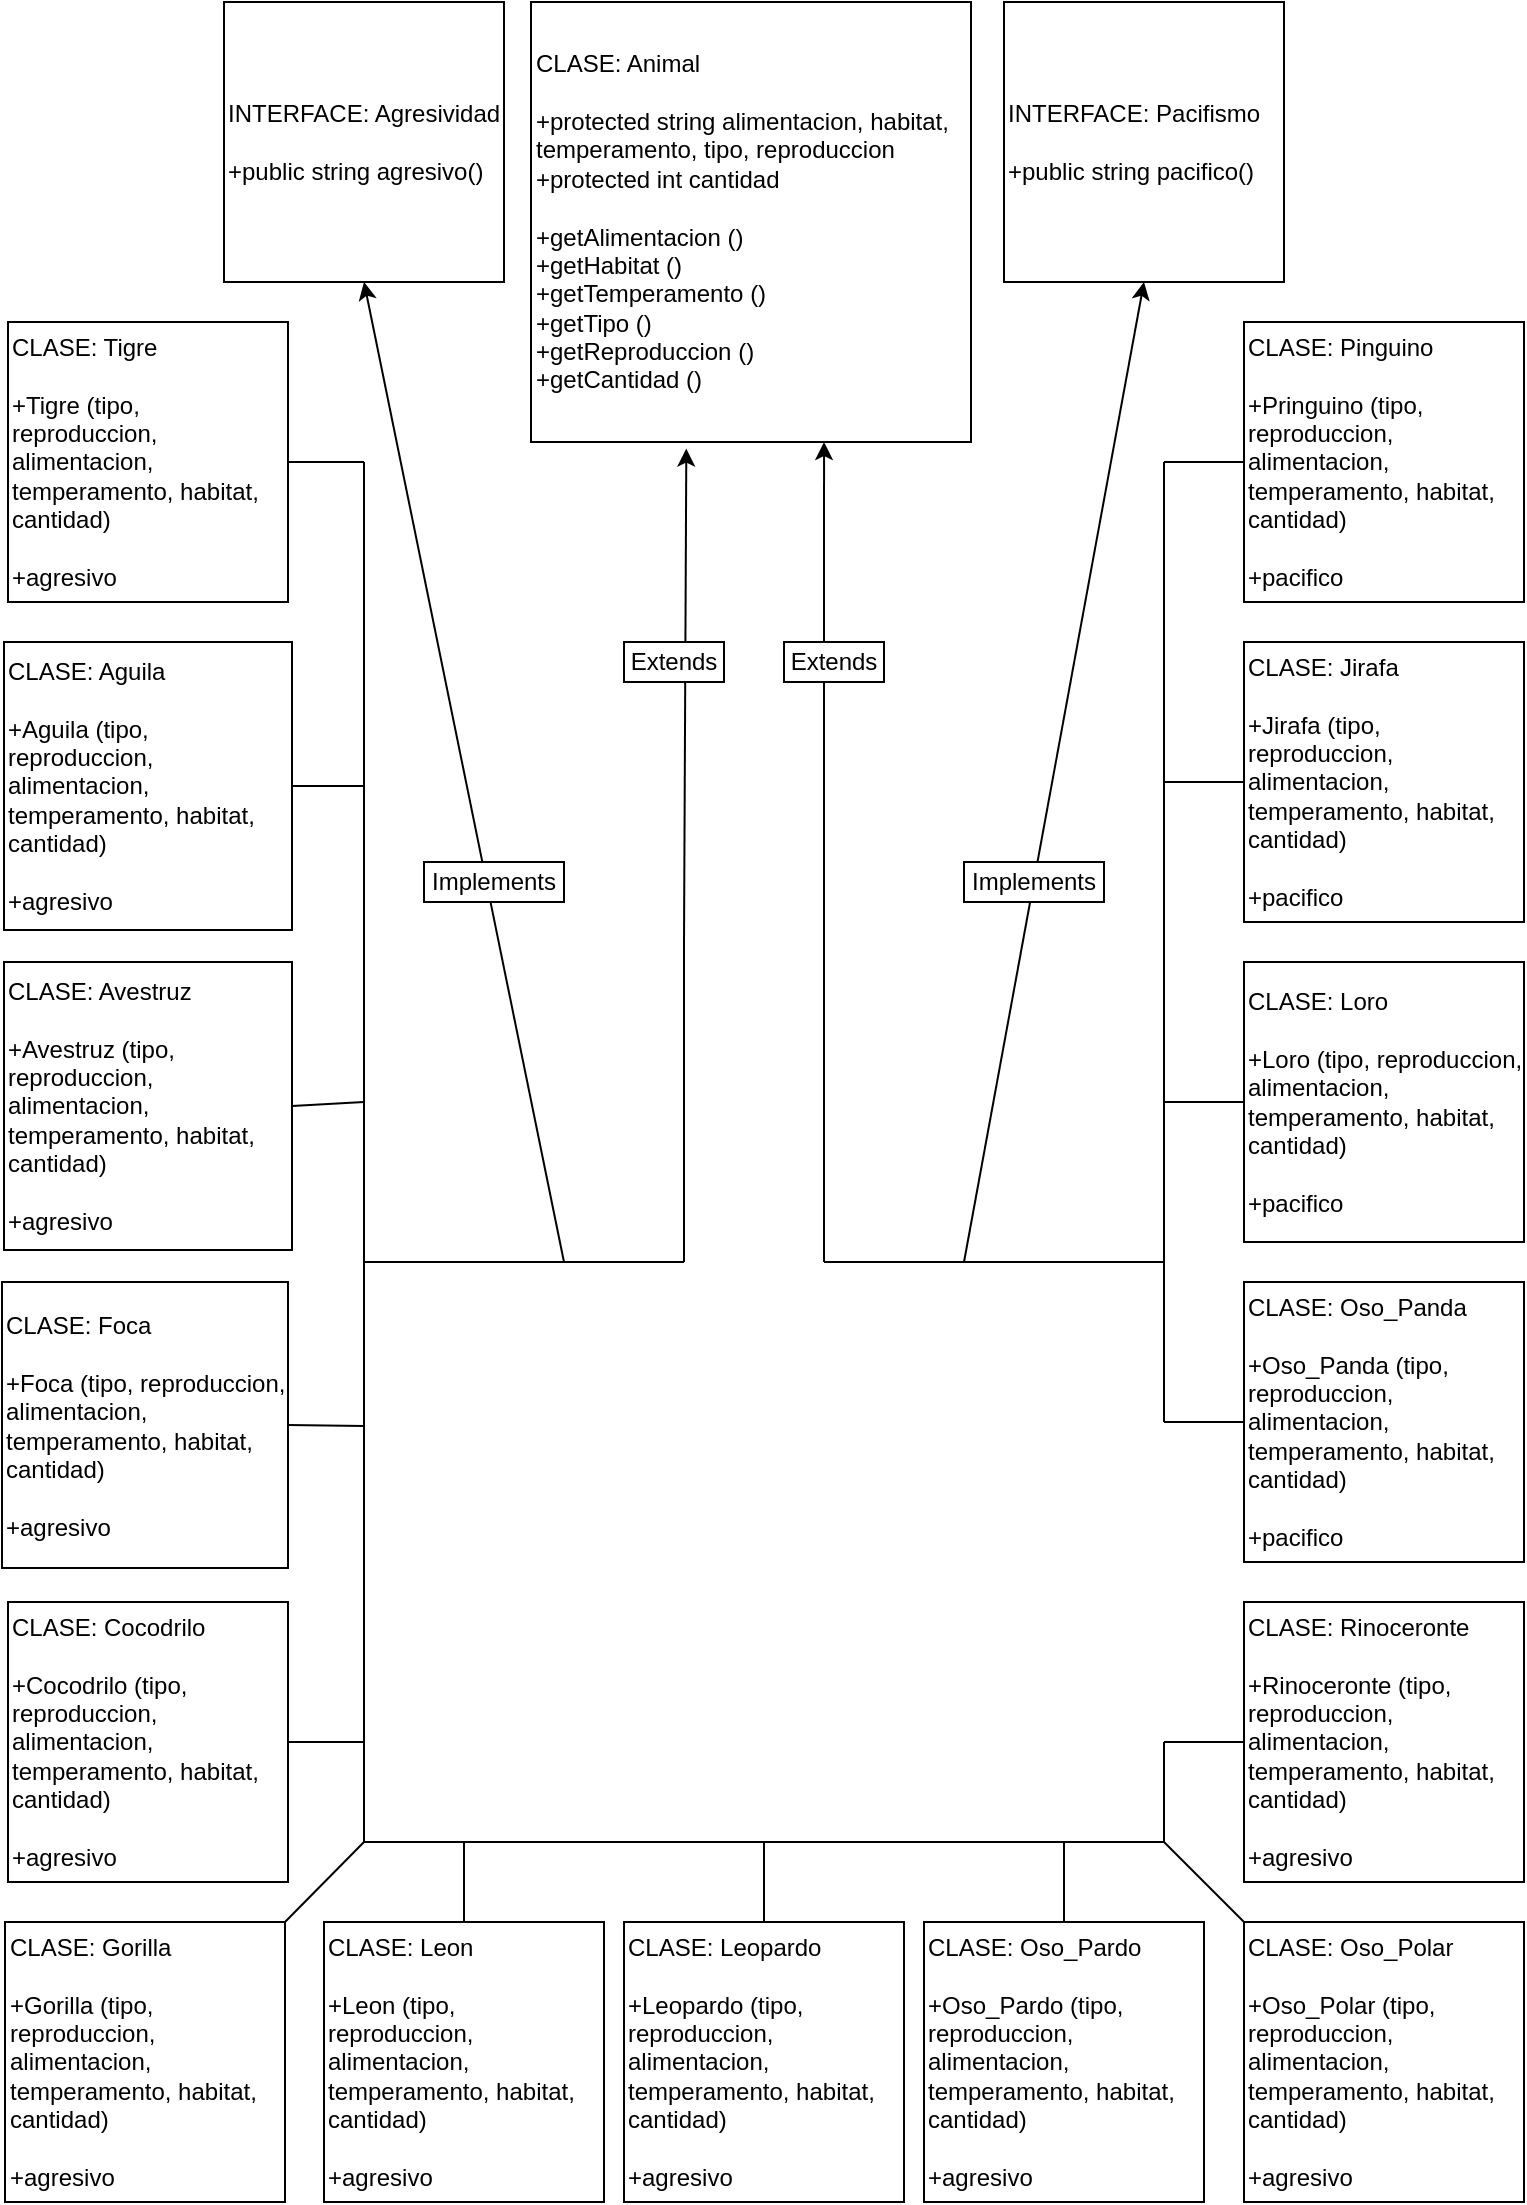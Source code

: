 <mxfile version="13.3.0" type="device"><diagram id="lUJov3urtdd5_MzgiIPW" name="Page-1"><mxGraphModel dx="1038" dy="1749" grid="1" gridSize="10" guides="1" tooltips="1" connect="1" arrows="1" fold="1" page="1" pageScale="1" pageWidth="827" pageHeight="1169" math="0" shadow="0"><root><mxCell id="0"/><mxCell id="1" parent="0"/><mxCell id="87HtvuaeJ26xQWBS1oM6-1" value="CLASE: Animal&lt;br&gt;&lt;br&gt;+protected string alimentacion, habitat, temperamento, tipo, reproduccion&lt;br&gt;+protected int cantidad&lt;br&gt;&lt;br&gt;+getAlimentacion ()&lt;br&gt;+getHabitat ()&lt;br&gt;+getTemperamento ()&lt;br&gt;+getTipo ()&lt;br&gt;+getReproduccion ()&lt;br&gt;+getCantidad ()&lt;br&gt;" style="whiteSpace=wrap;html=1;aspect=fixed;align=left;" vertex="1" parent="1"><mxGeometry x="303.5" y="-1150" width="220" height="220" as="geometry"/></mxCell><mxCell id="87HtvuaeJ26xQWBS1oM6-2" value="CLASE: Aguila&lt;br&gt;&lt;br&gt;+Aguila (tipo, reproduccion, alimentacion, temperamento, habitat, cantidad)&lt;br&gt;&lt;br&gt;+agresivo" style="whiteSpace=wrap;html=1;aspect=fixed;align=left;" vertex="1" parent="1"><mxGeometry x="40" y="-830" width="144" height="144" as="geometry"/></mxCell><mxCell id="87HtvuaeJ26xQWBS1oM6-3" value="CLASE: Avestruz&lt;br&gt;&lt;br&gt;+Avestruz (tipo, reproduccion, alimentacion, temperamento, habitat, cantidad)&lt;br&gt;&lt;br&gt;+agresivo" style="whiteSpace=wrap;html=1;aspect=fixed;align=left;" vertex="1" parent="1"><mxGeometry x="40" y="-670" width="144" height="144" as="geometry"/></mxCell><mxCell id="87HtvuaeJ26xQWBS1oM6-4" value="CLASE: Foca&lt;br&gt;&lt;br&gt;+Foca (tipo, reproduccion, alimentacion, temperamento, habitat, cantidad)&lt;br&gt;&lt;br&gt;+agresivo" style="whiteSpace=wrap;html=1;aspect=fixed;align=left;" vertex="1" parent="1"><mxGeometry x="39" y="-510" width="143" height="143" as="geometry"/></mxCell><mxCell id="87HtvuaeJ26xQWBS1oM6-6" value="CLASE: Cocodrilo&lt;br&gt;&lt;br&gt;+Cocodrilo (tipo, reproduccion, alimentacion, temperamento, habitat, cantidad)&lt;br&gt;&lt;br&gt;+agresivo" style="whiteSpace=wrap;html=1;aspect=fixed;align=left;" vertex="1" parent="1"><mxGeometry x="42" y="-350" width="140" height="140" as="geometry"/></mxCell><mxCell id="87HtvuaeJ26xQWBS1oM6-7" value="&lt;span&gt;CLASE: Gorilla&lt;/span&gt;&lt;br&gt;&lt;br&gt;&lt;span&gt;+Gorilla (tipo, reproduccion, alimentacion, temperamento, habitat, cantidad)&lt;/span&gt;&lt;br&gt;&lt;br&gt;&lt;div&gt;&lt;span&gt;+agresivo&lt;/span&gt;&lt;/div&gt;" style="whiteSpace=wrap;html=1;aspect=fixed;align=left;" vertex="1" parent="1"><mxGeometry x="40.5" y="-190" width="140" height="140" as="geometry"/></mxCell><mxCell id="87HtvuaeJ26xQWBS1oM6-8" value="&lt;span&gt;CLASE: Jirafa&lt;/span&gt;&lt;br&gt;&lt;br&gt;&lt;span&gt;+Jirafa (tipo, reproduccion, alimentacion, temperamento, habitat, cantidad)&lt;/span&gt;&lt;br&gt;&lt;br&gt;&lt;span&gt;+pacifico&lt;/span&gt;" style="whiteSpace=wrap;html=1;aspect=fixed;align=left;" vertex="1" parent="1"><mxGeometry x="660" y="-830" width="140" height="140" as="geometry"/></mxCell><mxCell id="87HtvuaeJ26xQWBS1oM6-9" value="CLASE: Leon&lt;br&gt;&lt;br&gt;+Leon (tipo, reproduccion, alimentacion, temperamento, habitat, cantidad)&lt;br&gt;&lt;br&gt;+agresivo" style="whiteSpace=wrap;html=1;aspect=fixed;align=left;" vertex="1" parent="1"><mxGeometry x="200" y="-190" width="140" height="140" as="geometry"/></mxCell><mxCell id="87HtvuaeJ26xQWBS1oM6-10" value="&lt;span&gt;CLASE: Leopardo&lt;/span&gt;&lt;br&gt;&lt;br&gt;&lt;span&gt;+Leopardo (tipo, reproduccion, alimentacion, temperamento, habitat, cantidad)&lt;/span&gt;&lt;br&gt;&lt;br&gt;&lt;span&gt;+agresivo&lt;/span&gt;" style="whiteSpace=wrap;html=1;aspect=fixed;align=left;" vertex="1" parent="1"><mxGeometry x="350" y="-190" width="140" height="140" as="geometry"/></mxCell><mxCell id="87HtvuaeJ26xQWBS1oM6-11" value="&lt;span&gt;CLASE: Loro&lt;/span&gt;&lt;br&gt;&lt;br&gt;&lt;span&gt;+Loro (tipo, reproduccion, alimentacion, temperamento, habitat, cantidad)&lt;/span&gt;&lt;br&gt;&lt;br&gt;&lt;span&gt;+pacifico&lt;/span&gt;" style="whiteSpace=wrap;html=1;aspect=fixed;align=left;" vertex="1" parent="1"><mxGeometry x="660" y="-670" width="140" height="140" as="geometry"/></mxCell><mxCell id="87HtvuaeJ26xQWBS1oM6-12" value="&lt;span&gt;CLASE: Oso_Panda&lt;/span&gt;&lt;br&gt;&lt;br&gt;&lt;span&gt;+Oso_Panda (tipo, reproduccion, alimentacion, temperamento, habitat, cantidad)&lt;/span&gt;&lt;br&gt;&lt;br&gt;&lt;span&gt;+pacifico&lt;/span&gt;" style="whiteSpace=wrap;html=1;aspect=fixed;align=left;" vertex="1" parent="1"><mxGeometry x="660" y="-510" width="140" height="140" as="geometry"/></mxCell><mxCell id="87HtvuaeJ26xQWBS1oM6-13" value="&lt;span&gt;CLASE: Oso_Pardo&lt;/span&gt;&lt;br&gt;&lt;br&gt;&lt;span&gt;+Oso_Pardo (tipo, reproduccion, alimentacion, temperamento, habitat, cantidad)&lt;/span&gt;&lt;br&gt;&lt;br&gt;&lt;span&gt;+agresivo&lt;/span&gt;" style="whiteSpace=wrap;html=1;aspect=fixed;align=left;" vertex="1" parent="1"><mxGeometry x="500" y="-190" width="140" height="140" as="geometry"/></mxCell><mxCell id="87HtvuaeJ26xQWBS1oM6-14" value="&lt;span&gt;CLASE: Oso_Polar&lt;br&gt;&lt;/span&gt;&lt;span&gt;&lt;br&gt;+Oso_Polar (tipo, reproduccion, alimentacion, temperamento, habitat, cantidad)&lt;/span&gt;&lt;br&gt;&lt;br&gt;&lt;span&gt;+agresivo&lt;/span&gt;" style="whiteSpace=wrap;html=1;aspect=fixed;align=left;" vertex="1" parent="1"><mxGeometry x="660" y="-190" width="140" height="140" as="geometry"/></mxCell><mxCell id="87HtvuaeJ26xQWBS1oM6-15" value="&lt;span&gt;CLASE: Rinoceronte&lt;/span&gt;&lt;br&gt;&lt;br&gt;&lt;span&gt;+Rinoceronte (tipo, reproduccion, alimentacion, temperamento, habitat, cantidad)&lt;/span&gt;&lt;br&gt;&lt;br&gt;&lt;span&gt;+agresivo&lt;/span&gt;" style="whiteSpace=wrap;html=1;aspect=fixed;align=left;" vertex="1" parent="1"><mxGeometry x="660" y="-350" width="140" height="140" as="geometry"/></mxCell><mxCell id="87HtvuaeJ26xQWBS1oM6-16" value="&lt;span&gt;CLASE: Tigre&lt;/span&gt;&lt;br&gt;&lt;br&gt;&lt;span&gt;+Tigre (tipo, reproduccion, alimentacion, temperamento, habitat, cantidad)&lt;/span&gt;&lt;br&gt;&lt;br&gt;&lt;span&gt;+agresivo&lt;/span&gt;" style="whiteSpace=wrap;html=1;aspect=fixed;align=left;" vertex="1" parent="1"><mxGeometry x="42" y="-990" width="140" height="140" as="geometry"/></mxCell><mxCell id="87HtvuaeJ26xQWBS1oM6-17" value="&lt;span&gt;CLASE: Pinguino&lt;/span&gt;&lt;br&gt;&lt;br&gt;&lt;span&gt;+Pringuino (tipo, reproduccion, alimentacion, temperamento, habitat, cantidad)&lt;/span&gt;&lt;br&gt;&lt;br&gt;&lt;span&gt;+pacifico&lt;/span&gt;" style="whiteSpace=wrap;html=1;aspect=fixed;align=left;" vertex="1" parent="1"><mxGeometry x="660" y="-990" width="140" height="140" as="geometry"/></mxCell><mxCell id="87HtvuaeJ26xQWBS1oM6-18" value="INTERFACE: Agresividad&lt;br&gt;&lt;br&gt;+public string agresivo()&lt;br&gt;" style="whiteSpace=wrap;html=1;aspect=fixed;align=left;" vertex="1" parent="1"><mxGeometry x="150" y="-1150" width="140" height="140" as="geometry"/></mxCell><mxCell id="87HtvuaeJ26xQWBS1oM6-19" value="INTERFACE: Pacifismo&lt;br&gt;&lt;br&gt;+public string pacifico()" style="whiteSpace=wrap;html=1;aspect=fixed;align=left;" vertex="1" parent="1"><mxGeometry x="540" y="-1150" width="140" height="140" as="geometry"/></mxCell><mxCell id="87HtvuaeJ26xQWBS1oM6-23" value="" style="endArrow=none;html=1;exitX=1;exitY=0.5;exitDx=0;exitDy=0;" edge="1" parent="1" source="87HtvuaeJ26xQWBS1oM6-16"><mxGeometry width="50" height="50" relative="1" as="geometry"><mxPoint x="450" y="-880" as="sourcePoint"/><mxPoint x="220" y="-920" as="targetPoint"/></mxGeometry></mxCell><mxCell id="87HtvuaeJ26xQWBS1oM6-24" value="" style="endArrow=none;html=1;exitX=1;exitY=0.5;exitDx=0;exitDy=0;" edge="1" parent="1" source="87HtvuaeJ26xQWBS1oM6-2"><mxGeometry width="50" height="50" relative="1" as="geometry"><mxPoint x="450" y="-880" as="sourcePoint"/><mxPoint x="220" y="-758" as="targetPoint"/></mxGeometry></mxCell><mxCell id="87HtvuaeJ26xQWBS1oM6-25" value="" style="endArrow=none;html=1;" edge="1" parent="1"><mxGeometry width="50" height="50" relative="1" as="geometry"><mxPoint x="220" y="-920" as="sourcePoint"/><mxPoint x="220" y="-760" as="targetPoint"/></mxGeometry></mxCell><mxCell id="87HtvuaeJ26xQWBS1oM6-26" value="" style="endArrow=none;html=1;" edge="1" parent="1"><mxGeometry width="50" height="50" relative="1" as="geometry"><mxPoint x="220" y="-760" as="sourcePoint"/><mxPoint x="220" y="-230" as="targetPoint"/></mxGeometry></mxCell><mxCell id="87HtvuaeJ26xQWBS1oM6-27" value="" style="endArrow=none;html=1;" edge="1" parent="1"><mxGeometry width="50" height="50" relative="1" as="geometry"><mxPoint x="220" y="-230" as="sourcePoint"/><mxPoint x="620" y="-230" as="targetPoint"/></mxGeometry></mxCell><mxCell id="87HtvuaeJ26xQWBS1oM6-28" value="" style="endArrow=none;html=1;exitX=0;exitY=0.5;exitDx=0;exitDy=0;" edge="1" parent="1" source="87HtvuaeJ26xQWBS1oM6-15"><mxGeometry width="50" height="50" relative="1" as="geometry"><mxPoint x="450" y="-260" as="sourcePoint"/><mxPoint x="620" y="-280" as="targetPoint"/></mxGeometry></mxCell><mxCell id="87HtvuaeJ26xQWBS1oM6-29" value="" style="endArrow=none;html=1;" edge="1" parent="1"><mxGeometry width="50" height="50" relative="1" as="geometry"><mxPoint x="620" y="-230" as="sourcePoint"/><mxPoint x="620" y="-280" as="targetPoint"/></mxGeometry></mxCell><mxCell id="87HtvuaeJ26xQWBS1oM6-30" value="" style="endArrow=none;html=1;exitX=1;exitY=0;exitDx=0;exitDy=0;" edge="1" parent="1" source="87HtvuaeJ26xQWBS1oM6-7"><mxGeometry width="50" height="50" relative="1" as="geometry"><mxPoint x="450" y="-260" as="sourcePoint"/><mxPoint x="220" y="-230" as="targetPoint"/></mxGeometry></mxCell><mxCell id="87HtvuaeJ26xQWBS1oM6-32" value="" style="endArrow=none;html=1;exitX=0;exitY=0;exitDx=0;exitDy=0;" edge="1" parent="1" source="87HtvuaeJ26xQWBS1oM6-14"><mxGeometry width="50" height="50" relative="1" as="geometry"><mxPoint x="450" y="-260" as="sourcePoint"/><mxPoint x="620" y="-230" as="targetPoint"/></mxGeometry></mxCell><mxCell id="87HtvuaeJ26xQWBS1oM6-33" value="" style="endArrow=none;html=1;exitX=1;exitY=0.5;exitDx=0;exitDy=0;" edge="1" parent="1" source="87HtvuaeJ26xQWBS1oM6-3"><mxGeometry width="50" height="50" relative="1" as="geometry"><mxPoint x="190" y="-600" as="sourcePoint"/><mxPoint x="220" y="-600" as="targetPoint"/></mxGeometry></mxCell><mxCell id="87HtvuaeJ26xQWBS1oM6-34" value="" style="endArrow=none;html=1;exitX=1;exitY=0.5;exitDx=0;exitDy=0;" edge="1" parent="1" source="87HtvuaeJ26xQWBS1oM6-4"><mxGeometry width="50" height="50" relative="1" as="geometry"><mxPoint x="450" y="-310" as="sourcePoint"/><mxPoint x="220" y="-438" as="targetPoint"/></mxGeometry></mxCell><mxCell id="87HtvuaeJ26xQWBS1oM6-35" value="" style="endArrow=none;html=1;exitX=1;exitY=0.5;exitDx=0;exitDy=0;" edge="1" parent="1" source="87HtvuaeJ26xQWBS1oM6-6"><mxGeometry width="50" height="50" relative="1" as="geometry"><mxPoint x="450" y="-310" as="sourcePoint"/><mxPoint x="220" y="-280" as="targetPoint"/></mxGeometry></mxCell><mxCell id="87HtvuaeJ26xQWBS1oM6-36" value="" style="endArrow=none;html=1;exitX=0.5;exitY=0;exitDx=0;exitDy=0;" edge="1" parent="1" source="87HtvuaeJ26xQWBS1oM6-9"><mxGeometry width="50" height="50" relative="1" as="geometry"><mxPoint x="450" y="-310" as="sourcePoint"/><mxPoint x="270" y="-230" as="targetPoint"/></mxGeometry></mxCell><mxCell id="87HtvuaeJ26xQWBS1oM6-37" value="" style="endArrow=none;html=1;exitX=0.5;exitY=0;exitDx=0;exitDy=0;" edge="1" parent="1" source="87HtvuaeJ26xQWBS1oM6-10"><mxGeometry width="50" height="50" relative="1" as="geometry"><mxPoint x="450" y="-310" as="sourcePoint"/><mxPoint x="420" y="-230" as="targetPoint"/></mxGeometry></mxCell><mxCell id="87HtvuaeJ26xQWBS1oM6-38" value="" style="endArrow=none;html=1;exitX=0.5;exitY=0;exitDx=0;exitDy=0;" edge="1" parent="1" source="87HtvuaeJ26xQWBS1oM6-13"><mxGeometry width="50" height="50" relative="1" as="geometry"><mxPoint x="450" y="-310" as="sourcePoint"/><mxPoint x="570" y="-230" as="targetPoint"/></mxGeometry></mxCell><mxCell id="87HtvuaeJ26xQWBS1oM6-39" value="" style="endArrow=none;html=1;" edge="1" parent="1"><mxGeometry width="50" height="50" relative="1" as="geometry"><mxPoint x="220" y="-520" as="sourcePoint"/><mxPoint x="380" y="-520" as="targetPoint"/></mxGeometry></mxCell><mxCell id="87HtvuaeJ26xQWBS1oM6-40" value="" style="endArrow=classic;html=1;entryX=0.353;entryY=1.015;entryDx=0;entryDy=0;entryPerimeter=0;" edge="1" parent="1" target="87HtvuaeJ26xQWBS1oM6-1"><mxGeometry width="50" height="50" relative="1" as="geometry"><mxPoint x="380" y="-680" as="sourcePoint"/><mxPoint x="500" y="-760" as="targetPoint"/></mxGeometry></mxCell><mxCell id="87HtvuaeJ26xQWBS1oM6-41" value="" style="endArrow=none;html=1;entryX=0;entryY=0.5;entryDx=0;entryDy=0;" edge="1" parent="1" target="87HtvuaeJ26xQWBS1oM6-17"><mxGeometry width="50" height="50" relative="1" as="geometry"><mxPoint x="620" y="-920" as="sourcePoint"/><mxPoint x="500" y="-760" as="targetPoint"/></mxGeometry></mxCell><mxCell id="87HtvuaeJ26xQWBS1oM6-42" value="" style="endArrow=none;html=1;" edge="1" parent="1"><mxGeometry width="50" height="50" relative="1" as="geometry"><mxPoint x="620" y="-440" as="sourcePoint"/><mxPoint x="620" y="-920" as="targetPoint"/></mxGeometry></mxCell><mxCell id="87HtvuaeJ26xQWBS1oM6-43" value="" style="endArrow=none;html=1;entryX=0;entryY=0.5;entryDx=0;entryDy=0;" edge="1" parent="1" target="87HtvuaeJ26xQWBS1oM6-12"><mxGeometry width="50" height="50" relative="1" as="geometry"><mxPoint x="620" y="-440" as="sourcePoint"/><mxPoint x="500" y="-350" as="targetPoint"/></mxGeometry></mxCell><mxCell id="87HtvuaeJ26xQWBS1oM6-44" value="" style="endArrow=none;html=1;exitX=0;exitY=0.5;exitDx=0;exitDy=0;" edge="1" parent="1" source="87HtvuaeJ26xQWBS1oM6-11"><mxGeometry width="50" height="50" relative="1" as="geometry"><mxPoint x="450" y="-630" as="sourcePoint"/><mxPoint x="620" y="-600" as="targetPoint"/></mxGeometry></mxCell><mxCell id="87HtvuaeJ26xQWBS1oM6-45" value="" style="endArrow=none;html=1;exitX=0;exitY=0.5;exitDx=0;exitDy=0;" edge="1" parent="1" source="87HtvuaeJ26xQWBS1oM6-8"><mxGeometry width="50" height="50" relative="1" as="geometry"><mxPoint x="450" y="-630" as="sourcePoint"/><mxPoint x="620" y="-760" as="targetPoint"/></mxGeometry></mxCell><mxCell id="87HtvuaeJ26xQWBS1oM6-46" value="" style="endArrow=classic;html=1;entryX=0.5;entryY=1;entryDx=0;entryDy=0;" edge="1" parent="1" target="87HtvuaeJ26xQWBS1oM6-18"><mxGeometry width="50" height="50" relative="1" as="geometry"><mxPoint x="320" y="-520" as="sourcePoint"/><mxPoint x="500" y="-690" as="targetPoint"/></mxGeometry></mxCell><mxCell id="87HtvuaeJ26xQWBS1oM6-47" value="" style="endArrow=classic;html=1;entryX=0.5;entryY=1;entryDx=0;entryDy=0;" edge="1" parent="1" target="87HtvuaeJ26xQWBS1oM6-19"><mxGeometry width="50" height="50" relative="1" as="geometry"><mxPoint x="520" y="-520" as="sourcePoint"/><mxPoint x="500" y="-920" as="targetPoint"/></mxGeometry></mxCell><mxCell id="87HtvuaeJ26xQWBS1oM6-49" value="Extends" style="rounded=0;whiteSpace=wrap;html=1;" vertex="1" parent="1"><mxGeometry x="350" y="-830" width="50" height="20" as="geometry"/></mxCell><mxCell id="87HtvuaeJ26xQWBS1oM6-50" value="Implements" style="rounded=0;whiteSpace=wrap;html=1;" vertex="1" parent="1"><mxGeometry x="250" y="-720" width="70" height="20" as="geometry"/></mxCell><mxCell id="87HtvuaeJ26xQWBS1oM6-52" value="Implements" style="rounded=0;whiteSpace=wrap;html=1;" vertex="1" parent="1"><mxGeometry x="520" y="-720" width="70" height="20" as="geometry"/></mxCell><mxCell id="87HtvuaeJ26xQWBS1oM6-53" value="" style="endArrow=none;html=1;" edge="1" parent="1"><mxGeometry width="50" height="50" relative="1" as="geometry"><mxPoint x="380" y="-520" as="sourcePoint"/><mxPoint x="380" y="-680" as="targetPoint"/></mxGeometry></mxCell><mxCell id="87HtvuaeJ26xQWBS1oM6-54" value="" style="endArrow=none;html=1;" edge="1" parent="1"><mxGeometry width="50" height="50" relative="1" as="geometry"><mxPoint x="450" y="-520" as="sourcePoint"/><mxPoint x="620" y="-520" as="targetPoint"/></mxGeometry></mxCell><mxCell id="87HtvuaeJ26xQWBS1oM6-55" value="" style="endArrow=none;html=1;" edge="1" parent="1"><mxGeometry width="50" height="50" relative="1" as="geometry"><mxPoint x="450" y="-520" as="sourcePoint"/><mxPoint x="450" y="-720" as="targetPoint"/></mxGeometry></mxCell><mxCell id="87HtvuaeJ26xQWBS1oM6-58" value="" style="endArrow=classic;html=1;entryX=0.666;entryY=1;entryDx=0;entryDy=0;entryPerimeter=0;" edge="1" parent="1" target="87HtvuaeJ26xQWBS1oM6-1"><mxGeometry width="50" height="50" relative="1" as="geometry"><mxPoint x="450" y="-720" as="sourcePoint"/><mxPoint x="500" y="-780" as="targetPoint"/></mxGeometry></mxCell><mxCell id="87HtvuaeJ26xQWBS1oM6-59" value="Extends" style="rounded=0;whiteSpace=wrap;html=1;" vertex="1" parent="1"><mxGeometry x="430" y="-830" width="50" height="20" as="geometry"/></mxCell></root></mxGraphModel></diagram></mxfile>